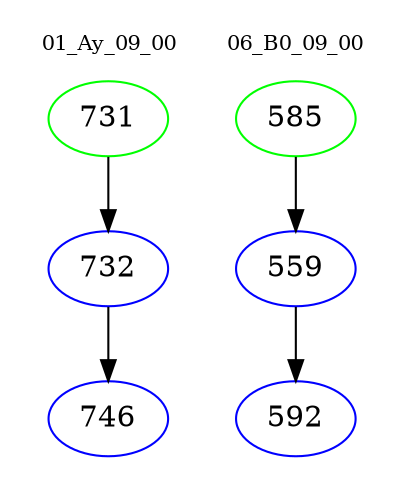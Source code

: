 digraph{
subgraph cluster_0 {
color = white
label = "01_Ay_09_00";
fontsize=10;
T0_731 [label="731", color="green"]
T0_731 -> T0_732 [color="black"]
T0_732 [label="732", color="blue"]
T0_732 -> T0_746 [color="black"]
T0_746 [label="746", color="blue"]
}
subgraph cluster_1 {
color = white
label = "06_B0_09_00";
fontsize=10;
T1_585 [label="585", color="green"]
T1_585 -> T1_559 [color="black"]
T1_559 [label="559", color="blue"]
T1_559 -> T1_592 [color="black"]
T1_592 [label="592", color="blue"]
}
}
